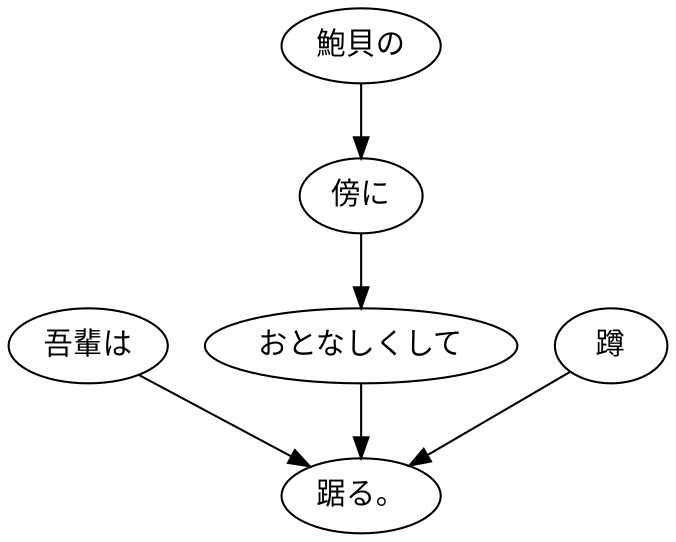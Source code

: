 digraph graph3354 {
	node0 [label="吾輩は"];
	node1 [label="鮑貝の"];
	node2 [label="傍に"];
	node3 [label="おとなしくして"];
	node4 [label="蹲"];
	node5 [label="踞る。"];
	node0 -> node5;
	node1 -> node2;
	node2 -> node3;
	node3 -> node5;
	node4 -> node5;
}
